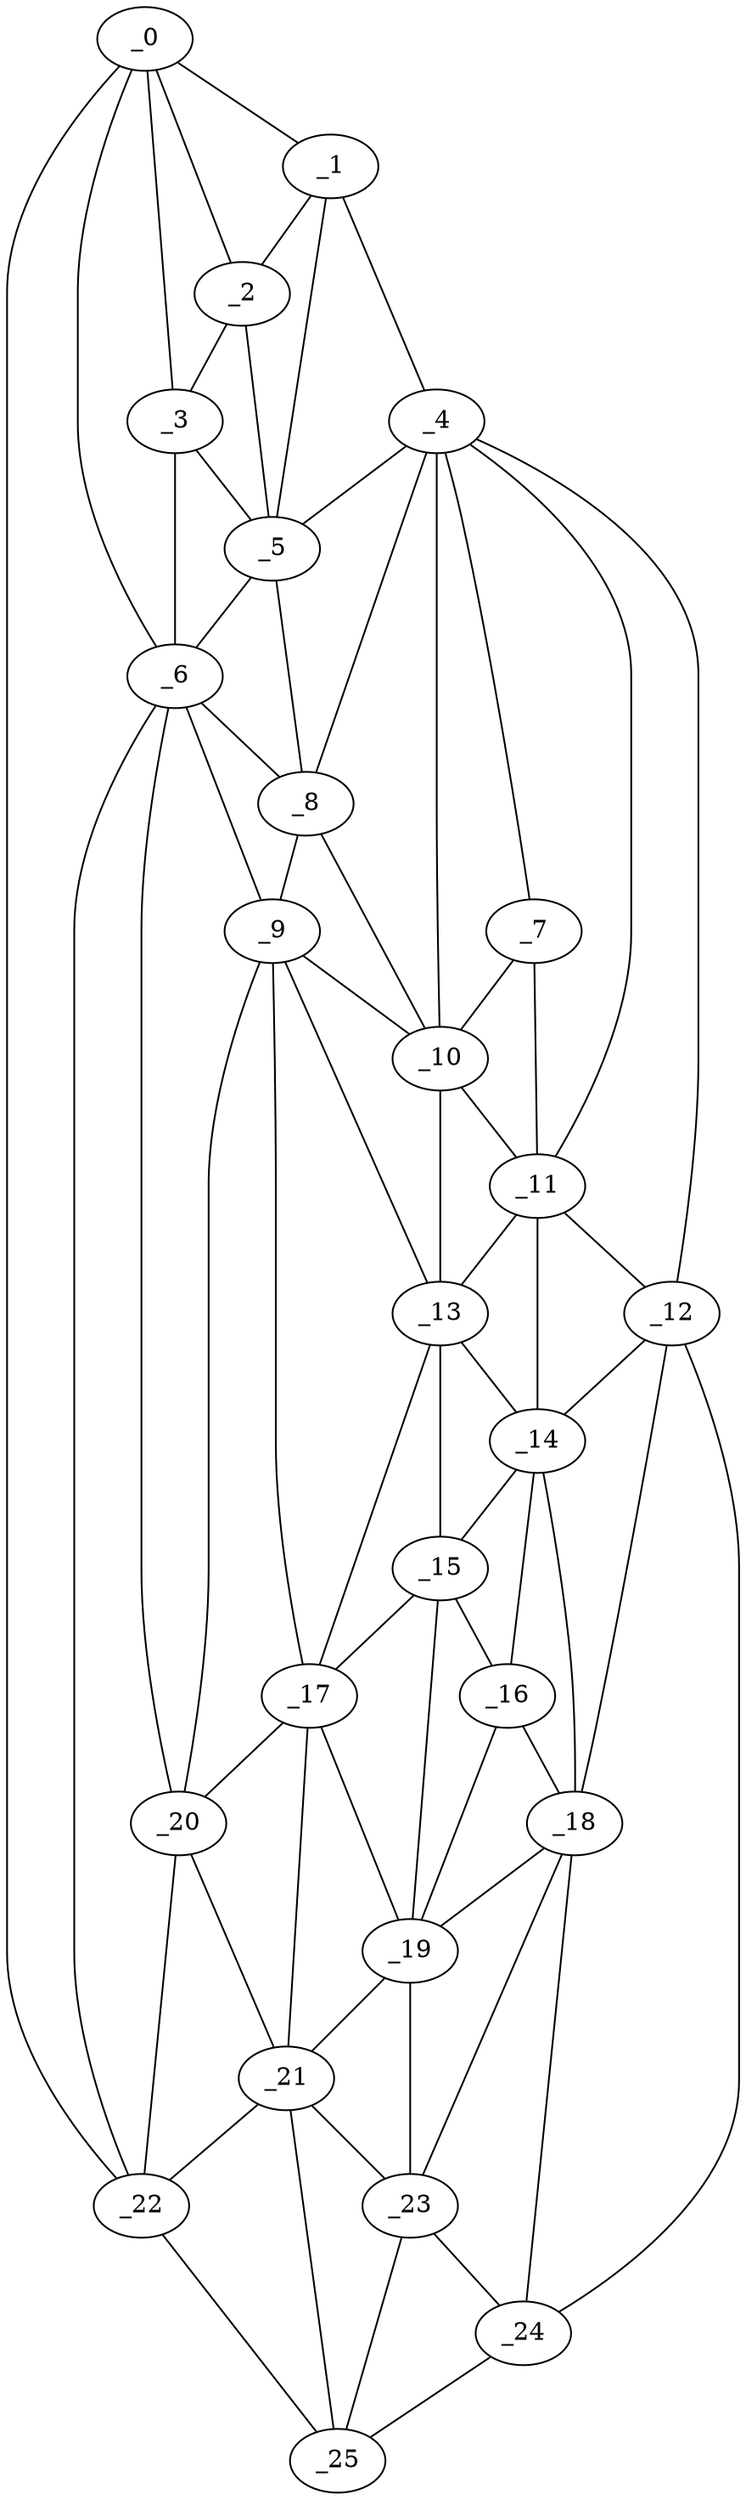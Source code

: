 graph "obj23__290.gxl" {
	_0	 [x=10,
		y=94];
	_1	 [x=30,
		y=59];
	_0 -- _1	 [valence=1];
	_2	 [x=31,
		y=81];
	_0 -- _2	 [valence=1];
	_3	 [x=39,
		y=82];
	_0 -- _3	 [valence=2];
	_6	 [x=45,
		y=83];
	_0 -- _6	 [valence=1];
	_22	 [x=89,
		y=88];
	_0 -- _22	 [valence=1];
	_1 -- _2	 [valence=2];
	_4	 [x=42,
		y=42];
	_1 -- _4	 [valence=1];
	_5	 [x=43,
		y=70];
	_1 -- _5	 [valence=1];
	_2 -- _3	 [valence=1];
	_2 -- _5	 [valence=2];
	_3 -- _5	 [valence=2];
	_3 -- _6	 [valence=1];
	_4 -- _5	 [valence=2];
	_7	 [x=50,
		y=40];
	_4 -- _7	 [valence=1];
	_8	 [x=50,
		y=71];
	_4 -- _8	 [valence=2];
	_10	 [x=57,
		y=42];
	_4 -- _10	 [valence=2];
	_11	 [x=60,
		y=27];
	_4 -- _11	 [valence=1];
	_12	 [x=63,
		y=19];
	_4 -- _12	 [valence=1];
	_5 -- _6	 [valence=1];
	_5 -- _8	 [valence=2];
	_6 -- _8	 [valence=2];
	_9	 [x=56,
		y=72];
	_6 -- _9	 [valence=2];
	_20	 [x=85,
		y=80];
	_6 -- _20	 [valence=2];
	_6 -- _22	 [valence=2];
	_7 -- _10	 [valence=2];
	_7 -- _11	 [valence=2];
	_8 -- _9	 [valence=2];
	_8 -- _10	 [valence=1];
	_9 -- _10	 [valence=1];
	_13	 [x=63,
		y=42];
	_9 -- _13	 [valence=2];
	_17	 [x=78,
		y=64];
	_9 -- _17	 [valence=1];
	_9 -- _20	 [valence=2];
	_10 -- _11	 [valence=2];
	_10 -- _13	 [valence=2];
	_11 -- _12	 [valence=1];
	_11 -- _13	 [valence=2];
	_14	 [x=67,
		y=29];
	_11 -- _14	 [valence=2];
	_12 -- _14	 [valence=2];
	_18	 [x=80,
		y=30];
	_12 -- _18	 [valence=1];
	_24	 [x=117,
		y=25];
	_12 -- _24	 [valence=1];
	_13 -- _14	 [valence=2];
	_15	 [x=70,
		y=43];
	_13 -- _15	 [valence=2];
	_13 -- _17	 [valence=2];
	_14 -- _15	 [valence=1];
	_16	 [x=76,
		y=37];
	_14 -- _16	 [valence=2];
	_14 -- _18	 [valence=1];
	_15 -- _16	 [valence=2];
	_15 -- _17	 [valence=2];
	_19	 [x=81,
		y=47];
	_15 -- _19	 [valence=2];
	_16 -- _18	 [valence=2];
	_16 -- _19	 [valence=2];
	_17 -- _19	 [valence=2];
	_17 -- _20	 [valence=1];
	_21	 [x=88,
		y=59];
	_17 -- _21	 [valence=2];
	_18 -- _19	 [valence=2];
	_23	 [x=101,
		y=39];
	_18 -- _23	 [valence=2];
	_18 -- _24	 [valence=2];
	_19 -- _21	 [valence=2];
	_19 -- _23	 [valence=2];
	_20 -- _21	 [valence=2];
	_20 -- _22	 [valence=2];
	_21 -- _22	 [valence=1];
	_21 -- _23	 [valence=2];
	_25	 [x=117,
		y=39];
	_21 -- _25	 [valence=1];
	_22 -- _25	 [valence=1];
	_23 -- _24	 [valence=1];
	_23 -- _25	 [valence=2];
	_24 -- _25	 [valence=1];
}
